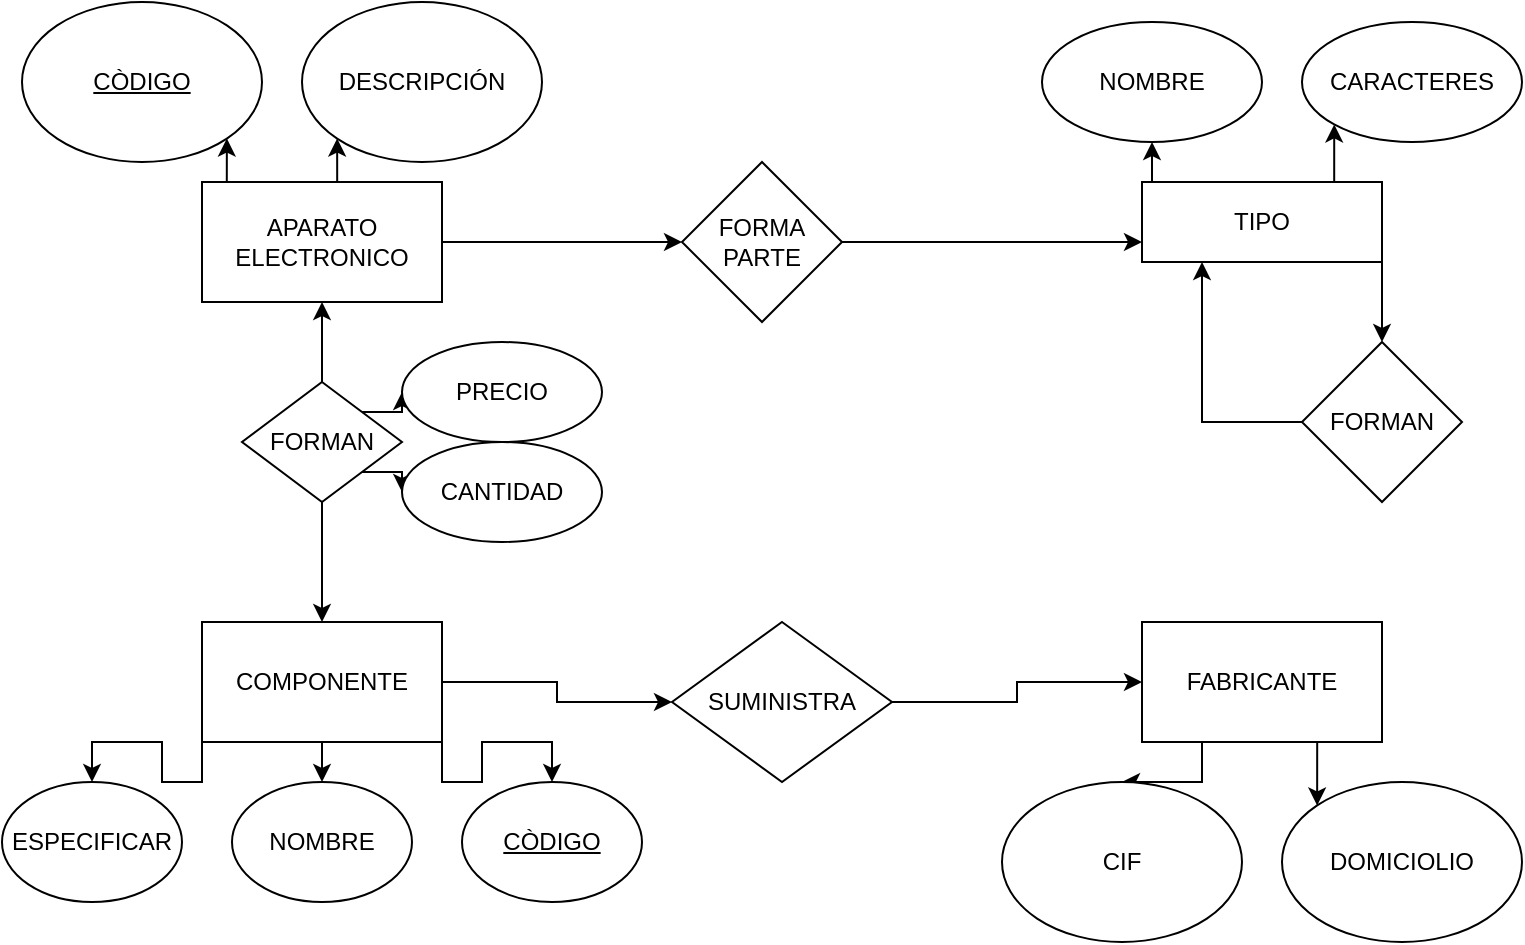 <mxfile version="22.1.1" type="device">
  <diagram name="Página-1" id="AVxTDq_Ej3UXUj-Lq_wj">
    <mxGraphModel dx="1072" dy="481" grid="1" gridSize="10" guides="1" tooltips="1" connect="1" arrows="1" fold="1" page="1" pageScale="1" pageWidth="827" pageHeight="1169" math="0" shadow="0">
      <root>
        <mxCell id="0" />
        <mxCell id="1" parent="0" />
        <mxCell id="c6CO79K2PgTcj9Gy6Vg2-22" style="edgeStyle=orthogonalEdgeStyle;rounded=0;orthogonalLoop=1;jettySize=auto;html=1;exitX=0.25;exitY=0;exitDx=0;exitDy=0;entryX=1;entryY=1;entryDx=0;entryDy=0;" edge="1" parent="1" source="c6CO79K2PgTcj9Gy6Vg2-1" target="c6CO79K2PgTcj9Gy6Vg2-16">
          <mxGeometry relative="1" as="geometry" />
        </mxCell>
        <mxCell id="c6CO79K2PgTcj9Gy6Vg2-23" style="edgeStyle=orthogonalEdgeStyle;rounded=0;orthogonalLoop=1;jettySize=auto;html=1;exitX=0.75;exitY=0;exitDx=0;exitDy=0;entryX=0;entryY=1;entryDx=0;entryDy=0;" edge="1" parent="1" source="c6CO79K2PgTcj9Gy6Vg2-1" target="c6CO79K2PgTcj9Gy6Vg2-15">
          <mxGeometry relative="1" as="geometry" />
        </mxCell>
        <mxCell id="c6CO79K2PgTcj9Gy6Vg2-37" style="edgeStyle=orthogonalEdgeStyle;rounded=0;orthogonalLoop=1;jettySize=auto;html=1;exitX=1;exitY=0.5;exitDx=0;exitDy=0;entryX=0;entryY=0.5;entryDx=0;entryDy=0;" edge="1" parent="1" source="c6CO79K2PgTcj9Gy6Vg2-1" target="c6CO79K2PgTcj9Gy6Vg2-2">
          <mxGeometry relative="1" as="geometry" />
        </mxCell>
        <mxCell id="c6CO79K2PgTcj9Gy6Vg2-1" value="APARATO ELECTRONICO" style="rounded=0;whiteSpace=wrap;html=1;" vertex="1" parent="1">
          <mxGeometry x="120" y="90" width="120" height="60" as="geometry" />
        </mxCell>
        <mxCell id="c6CO79K2PgTcj9Gy6Vg2-38" style="edgeStyle=orthogonalEdgeStyle;rounded=0;orthogonalLoop=1;jettySize=auto;html=1;exitX=1;exitY=0.5;exitDx=0;exitDy=0;entryX=0;entryY=0.75;entryDx=0;entryDy=0;" edge="1" parent="1" source="c6CO79K2PgTcj9Gy6Vg2-2" target="c6CO79K2PgTcj9Gy6Vg2-5">
          <mxGeometry relative="1" as="geometry" />
        </mxCell>
        <mxCell id="c6CO79K2PgTcj9Gy6Vg2-2" value="FORMA PARTE" style="rhombus;whiteSpace=wrap;html=1;" vertex="1" parent="1">
          <mxGeometry x="360" y="80" width="80" height="80" as="geometry" />
        </mxCell>
        <mxCell id="c6CO79K2PgTcj9Gy6Vg2-33" style="edgeStyle=orthogonalEdgeStyle;rounded=0;orthogonalLoop=1;jettySize=auto;html=1;exitX=0.25;exitY=1;exitDx=0;exitDy=0;entryX=0.5;entryY=0;entryDx=0;entryDy=0;" edge="1" parent="1" source="c6CO79K2PgTcj9Gy6Vg2-3" target="c6CO79K2PgTcj9Gy6Vg2-9">
          <mxGeometry relative="1" as="geometry" />
        </mxCell>
        <mxCell id="c6CO79K2PgTcj9Gy6Vg2-34" style="edgeStyle=orthogonalEdgeStyle;rounded=0;orthogonalLoop=1;jettySize=auto;html=1;exitX=0.75;exitY=1;exitDx=0;exitDy=0;entryX=0;entryY=0;entryDx=0;entryDy=0;" edge="1" parent="1" source="c6CO79K2PgTcj9Gy6Vg2-3" target="c6CO79K2PgTcj9Gy6Vg2-8">
          <mxGeometry relative="1" as="geometry" />
        </mxCell>
        <mxCell id="c6CO79K2PgTcj9Gy6Vg2-3" value="FABRICANTE" style="rounded=0;whiteSpace=wrap;html=1;" vertex="1" parent="1">
          <mxGeometry x="590" y="310" width="120" height="60" as="geometry" />
        </mxCell>
        <mxCell id="c6CO79K2PgTcj9Gy6Vg2-28" style="edgeStyle=orthogonalEdgeStyle;rounded=0;orthogonalLoop=1;jettySize=auto;html=1;exitX=0;exitY=1;exitDx=0;exitDy=0;entryX=0.5;entryY=0;entryDx=0;entryDy=0;" edge="1" parent="1" source="c6CO79K2PgTcj9Gy6Vg2-4" target="c6CO79K2PgTcj9Gy6Vg2-12">
          <mxGeometry relative="1" as="geometry" />
        </mxCell>
        <mxCell id="c6CO79K2PgTcj9Gy6Vg2-29" style="edgeStyle=orthogonalEdgeStyle;rounded=0;orthogonalLoop=1;jettySize=auto;html=1;exitX=0.5;exitY=1;exitDx=0;exitDy=0;entryX=0.5;entryY=0;entryDx=0;entryDy=0;" edge="1" parent="1" source="c6CO79K2PgTcj9Gy6Vg2-4" target="c6CO79K2PgTcj9Gy6Vg2-11">
          <mxGeometry relative="1" as="geometry" />
        </mxCell>
        <mxCell id="c6CO79K2PgTcj9Gy6Vg2-30" style="edgeStyle=orthogonalEdgeStyle;rounded=0;orthogonalLoop=1;jettySize=auto;html=1;exitX=1;exitY=1;exitDx=0;exitDy=0;entryX=0.5;entryY=0;entryDx=0;entryDy=0;" edge="1" parent="1" source="c6CO79K2PgTcj9Gy6Vg2-4" target="c6CO79K2PgTcj9Gy6Vg2-10">
          <mxGeometry relative="1" as="geometry" />
        </mxCell>
        <mxCell id="c6CO79K2PgTcj9Gy6Vg2-31" style="edgeStyle=orthogonalEdgeStyle;rounded=0;orthogonalLoop=1;jettySize=auto;html=1;exitX=1;exitY=0.5;exitDx=0;exitDy=0;entryX=0;entryY=0.5;entryDx=0;entryDy=0;" edge="1" parent="1" source="c6CO79K2PgTcj9Gy6Vg2-4" target="c6CO79K2PgTcj9Gy6Vg2-19">
          <mxGeometry relative="1" as="geometry" />
        </mxCell>
        <mxCell id="c6CO79K2PgTcj9Gy6Vg2-4" value="COMPONENTE" style="rounded=0;whiteSpace=wrap;html=1;" vertex="1" parent="1">
          <mxGeometry x="120" y="310" width="120" height="60" as="geometry" />
        </mxCell>
        <mxCell id="c6CO79K2PgTcj9Gy6Vg2-35" style="edgeStyle=orthogonalEdgeStyle;rounded=0;orthogonalLoop=1;jettySize=auto;html=1;exitX=1;exitY=1;exitDx=0;exitDy=0;entryX=0.5;entryY=0;entryDx=0;entryDy=0;" edge="1" parent="1" source="c6CO79K2PgTcj9Gy6Vg2-5" target="c6CO79K2PgTcj9Gy6Vg2-17">
          <mxGeometry relative="1" as="geometry" />
        </mxCell>
        <mxCell id="c6CO79K2PgTcj9Gy6Vg2-39" style="edgeStyle=orthogonalEdgeStyle;rounded=0;orthogonalLoop=1;jettySize=auto;html=1;exitX=0.25;exitY=0;exitDx=0;exitDy=0;entryX=0.5;entryY=1;entryDx=0;entryDy=0;" edge="1" parent="1" source="c6CO79K2PgTcj9Gy6Vg2-5" target="c6CO79K2PgTcj9Gy6Vg2-14">
          <mxGeometry relative="1" as="geometry" />
        </mxCell>
        <mxCell id="c6CO79K2PgTcj9Gy6Vg2-40" style="edgeStyle=orthogonalEdgeStyle;rounded=0;orthogonalLoop=1;jettySize=auto;html=1;exitX=0.75;exitY=0;exitDx=0;exitDy=0;entryX=0;entryY=1;entryDx=0;entryDy=0;" edge="1" parent="1" source="c6CO79K2PgTcj9Gy6Vg2-5" target="c6CO79K2PgTcj9Gy6Vg2-13">
          <mxGeometry relative="1" as="geometry" />
        </mxCell>
        <mxCell id="c6CO79K2PgTcj9Gy6Vg2-5" value="TIPO" style="rounded=0;whiteSpace=wrap;html=1;" vertex="1" parent="1">
          <mxGeometry x="590" y="90" width="120" height="40" as="geometry" />
        </mxCell>
        <mxCell id="c6CO79K2PgTcj9Gy6Vg2-8" value="DOMICIOLIO" style="ellipse;whiteSpace=wrap;html=1;" vertex="1" parent="1">
          <mxGeometry x="660" y="390" width="120" height="80" as="geometry" />
        </mxCell>
        <mxCell id="c6CO79K2PgTcj9Gy6Vg2-9" value="CIF" style="ellipse;whiteSpace=wrap;html=1;" vertex="1" parent="1">
          <mxGeometry x="520" y="390" width="120" height="80" as="geometry" />
        </mxCell>
        <mxCell id="c6CO79K2PgTcj9Gy6Vg2-10" value="&lt;u&gt;CÒDIGO&lt;/u&gt;" style="ellipse;whiteSpace=wrap;html=1;" vertex="1" parent="1">
          <mxGeometry x="250" y="390" width="90" height="60" as="geometry" />
        </mxCell>
        <mxCell id="c6CO79K2PgTcj9Gy6Vg2-11" value="NOMBRE" style="ellipse;whiteSpace=wrap;html=1;" vertex="1" parent="1">
          <mxGeometry x="135" y="390" width="90" height="60" as="geometry" />
        </mxCell>
        <mxCell id="c6CO79K2PgTcj9Gy6Vg2-12" value="ESPECIFICAR" style="ellipse;whiteSpace=wrap;html=1;" vertex="1" parent="1">
          <mxGeometry x="20" y="390" width="90" height="60" as="geometry" />
        </mxCell>
        <mxCell id="c6CO79K2PgTcj9Gy6Vg2-13" value="CARACTERES" style="ellipse;whiteSpace=wrap;html=1;" vertex="1" parent="1">
          <mxGeometry x="670" y="10" width="110" height="60" as="geometry" />
        </mxCell>
        <mxCell id="c6CO79K2PgTcj9Gy6Vg2-14" value="NOMBRE" style="ellipse;whiteSpace=wrap;html=1;" vertex="1" parent="1">
          <mxGeometry x="540" y="10" width="110" height="60" as="geometry" />
        </mxCell>
        <mxCell id="c6CO79K2PgTcj9Gy6Vg2-15" value="DESCRIPCIÓN" style="ellipse;whiteSpace=wrap;html=1;" vertex="1" parent="1">
          <mxGeometry x="170" width="120" height="80" as="geometry" />
        </mxCell>
        <mxCell id="c6CO79K2PgTcj9Gy6Vg2-16" value="&lt;u&gt;CÒDIGO&lt;/u&gt;" style="ellipse;whiteSpace=wrap;html=1;" vertex="1" parent="1">
          <mxGeometry x="30" width="120" height="80" as="geometry" />
        </mxCell>
        <mxCell id="c6CO79K2PgTcj9Gy6Vg2-36" style="edgeStyle=orthogonalEdgeStyle;rounded=0;orthogonalLoop=1;jettySize=auto;html=1;exitX=0;exitY=0.5;exitDx=0;exitDy=0;entryX=0.25;entryY=1;entryDx=0;entryDy=0;" edge="1" parent="1" source="c6CO79K2PgTcj9Gy6Vg2-17" target="c6CO79K2PgTcj9Gy6Vg2-5">
          <mxGeometry relative="1" as="geometry" />
        </mxCell>
        <mxCell id="c6CO79K2PgTcj9Gy6Vg2-17" value="FORMAN" style="rhombus;whiteSpace=wrap;html=1;" vertex="1" parent="1">
          <mxGeometry x="670" y="170" width="80" height="80" as="geometry" />
        </mxCell>
        <mxCell id="c6CO79K2PgTcj9Gy6Vg2-24" style="edgeStyle=orthogonalEdgeStyle;rounded=0;orthogonalLoop=1;jettySize=auto;html=1;exitX=0.5;exitY=0;exitDx=0;exitDy=0;" edge="1" parent="1" source="c6CO79K2PgTcj9Gy6Vg2-18" target="c6CO79K2PgTcj9Gy6Vg2-1">
          <mxGeometry relative="1" as="geometry" />
        </mxCell>
        <mxCell id="c6CO79K2PgTcj9Gy6Vg2-25" style="edgeStyle=orthogonalEdgeStyle;rounded=0;orthogonalLoop=1;jettySize=auto;html=1;exitX=0.5;exitY=1;exitDx=0;exitDy=0;entryX=0.5;entryY=0;entryDx=0;entryDy=0;" edge="1" parent="1" source="c6CO79K2PgTcj9Gy6Vg2-18" target="c6CO79K2PgTcj9Gy6Vg2-4">
          <mxGeometry relative="1" as="geometry" />
        </mxCell>
        <mxCell id="c6CO79K2PgTcj9Gy6Vg2-26" style="edgeStyle=orthogonalEdgeStyle;rounded=0;orthogonalLoop=1;jettySize=auto;html=1;exitX=1;exitY=0;exitDx=0;exitDy=0;entryX=0;entryY=0.5;entryDx=0;entryDy=0;" edge="1" parent="1" source="c6CO79K2PgTcj9Gy6Vg2-18" target="c6CO79K2PgTcj9Gy6Vg2-20">
          <mxGeometry relative="1" as="geometry" />
        </mxCell>
        <mxCell id="c6CO79K2PgTcj9Gy6Vg2-27" style="edgeStyle=orthogonalEdgeStyle;rounded=0;orthogonalLoop=1;jettySize=auto;html=1;exitX=1;exitY=1;exitDx=0;exitDy=0;entryX=0;entryY=0.5;entryDx=0;entryDy=0;" edge="1" parent="1" source="c6CO79K2PgTcj9Gy6Vg2-18" target="c6CO79K2PgTcj9Gy6Vg2-21">
          <mxGeometry relative="1" as="geometry" />
        </mxCell>
        <mxCell id="c6CO79K2PgTcj9Gy6Vg2-18" value="FORMAN" style="rhombus;whiteSpace=wrap;html=1;" vertex="1" parent="1">
          <mxGeometry x="140" y="190" width="80" height="60" as="geometry" />
        </mxCell>
        <mxCell id="c6CO79K2PgTcj9Gy6Vg2-32" style="edgeStyle=orthogonalEdgeStyle;rounded=0;orthogonalLoop=1;jettySize=auto;html=1;exitX=1;exitY=0.5;exitDx=0;exitDy=0;entryX=0;entryY=0.5;entryDx=0;entryDy=0;" edge="1" parent="1" source="c6CO79K2PgTcj9Gy6Vg2-19" target="c6CO79K2PgTcj9Gy6Vg2-3">
          <mxGeometry relative="1" as="geometry" />
        </mxCell>
        <mxCell id="c6CO79K2PgTcj9Gy6Vg2-19" value="SUMINISTRA" style="rhombus;whiteSpace=wrap;html=1;" vertex="1" parent="1">
          <mxGeometry x="355" y="310" width="110" height="80" as="geometry" />
        </mxCell>
        <mxCell id="c6CO79K2PgTcj9Gy6Vg2-20" value="PRECIO" style="ellipse;whiteSpace=wrap;html=1;" vertex="1" parent="1">
          <mxGeometry x="220" y="170" width="100" height="50" as="geometry" />
        </mxCell>
        <mxCell id="c6CO79K2PgTcj9Gy6Vg2-21" value="CANTIDAD" style="ellipse;whiteSpace=wrap;html=1;" vertex="1" parent="1">
          <mxGeometry x="220" y="220" width="100" height="50" as="geometry" />
        </mxCell>
      </root>
    </mxGraphModel>
  </diagram>
</mxfile>
